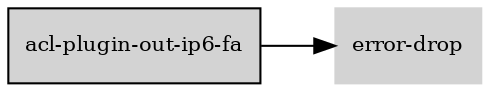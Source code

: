 digraph "acl_plugin_out_ip6_fa_subgraph" {
  rankdir=LR;
  node [shape=box, style=filled, fontsize=10, color=lightgray, fontcolor=black, fillcolor=lightgray];
  "acl-plugin-out-ip6-fa" [color=black, fontcolor=black, fillcolor=lightgray];
  edge [fontsize=8];
  "acl-plugin-out-ip6-fa" -> "error-drop";
}
